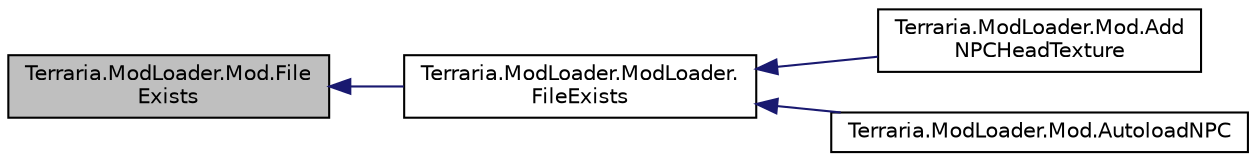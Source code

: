digraph "Terraria.ModLoader.Mod.FileExists"
{
  edge [fontname="Helvetica",fontsize="10",labelfontname="Helvetica",labelfontsize="10"];
  node [fontname="Helvetica",fontsize="10",shape=record];
  rankdir="LR";
  Node201 [label="Terraria.ModLoader.Mod.File\lExists",height=0.2,width=0.4,color="black", fillcolor="grey75", style="filled", fontcolor="black"];
  Node201 -> Node202 [dir="back",color="midnightblue",fontsize="10",style="solid",fontname="Helvetica"];
  Node202 [label="Terraria.ModLoader.ModLoader.\lFileExists",height=0.2,width=0.4,color="black", fillcolor="white", style="filled",URL="$class_terraria_1_1_mod_loader_1_1_mod_loader.html#aeb0d9d1bfee842c0e232de398756f869"];
  Node202 -> Node203 [dir="back",color="midnightblue",fontsize="10",style="solid",fontname="Helvetica"];
  Node203 [label="Terraria.ModLoader.Mod.Add\lNPCHeadTexture",height=0.2,width=0.4,color="black", fillcolor="white", style="filled",URL="$class_terraria_1_1_mod_loader_1_1_mod.html#a1e739bc6de6fac144b8342cfc0370406"];
  Node202 -> Node204 [dir="back",color="midnightblue",fontsize="10",style="solid",fontname="Helvetica"];
  Node204 [label="Terraria.ModLoader.Mod.AutoloadNPC",height=0.2,width=0.4,color="black", fillcolor="white", style="filled",URL="$class_terraria_1_1_mod_loader_1_1_mod.html#ad77577c0eeaae460a0f0652b70897259"];
}

